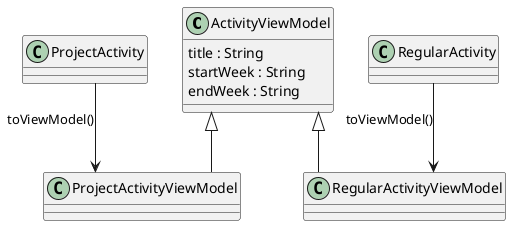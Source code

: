 @startuml liskov_viewmodel_example

skinparam linetype ortho


class ActivityViewModel {
    title : String
    startWeek : String
    endWeek : String
}

class ProjectActivityViewModel {

}

class RegularActivityViewModel {

}


ActivityViewModel <|-- ProjectActivityViewModel
ActivityViewModel <|-- RegularActivityViewModel

ProjectActivity --> ProjectActivityViewModel : toViewModel()
RegularActivity --> RegularActivityViewModel : toViewModel()

@enduml 